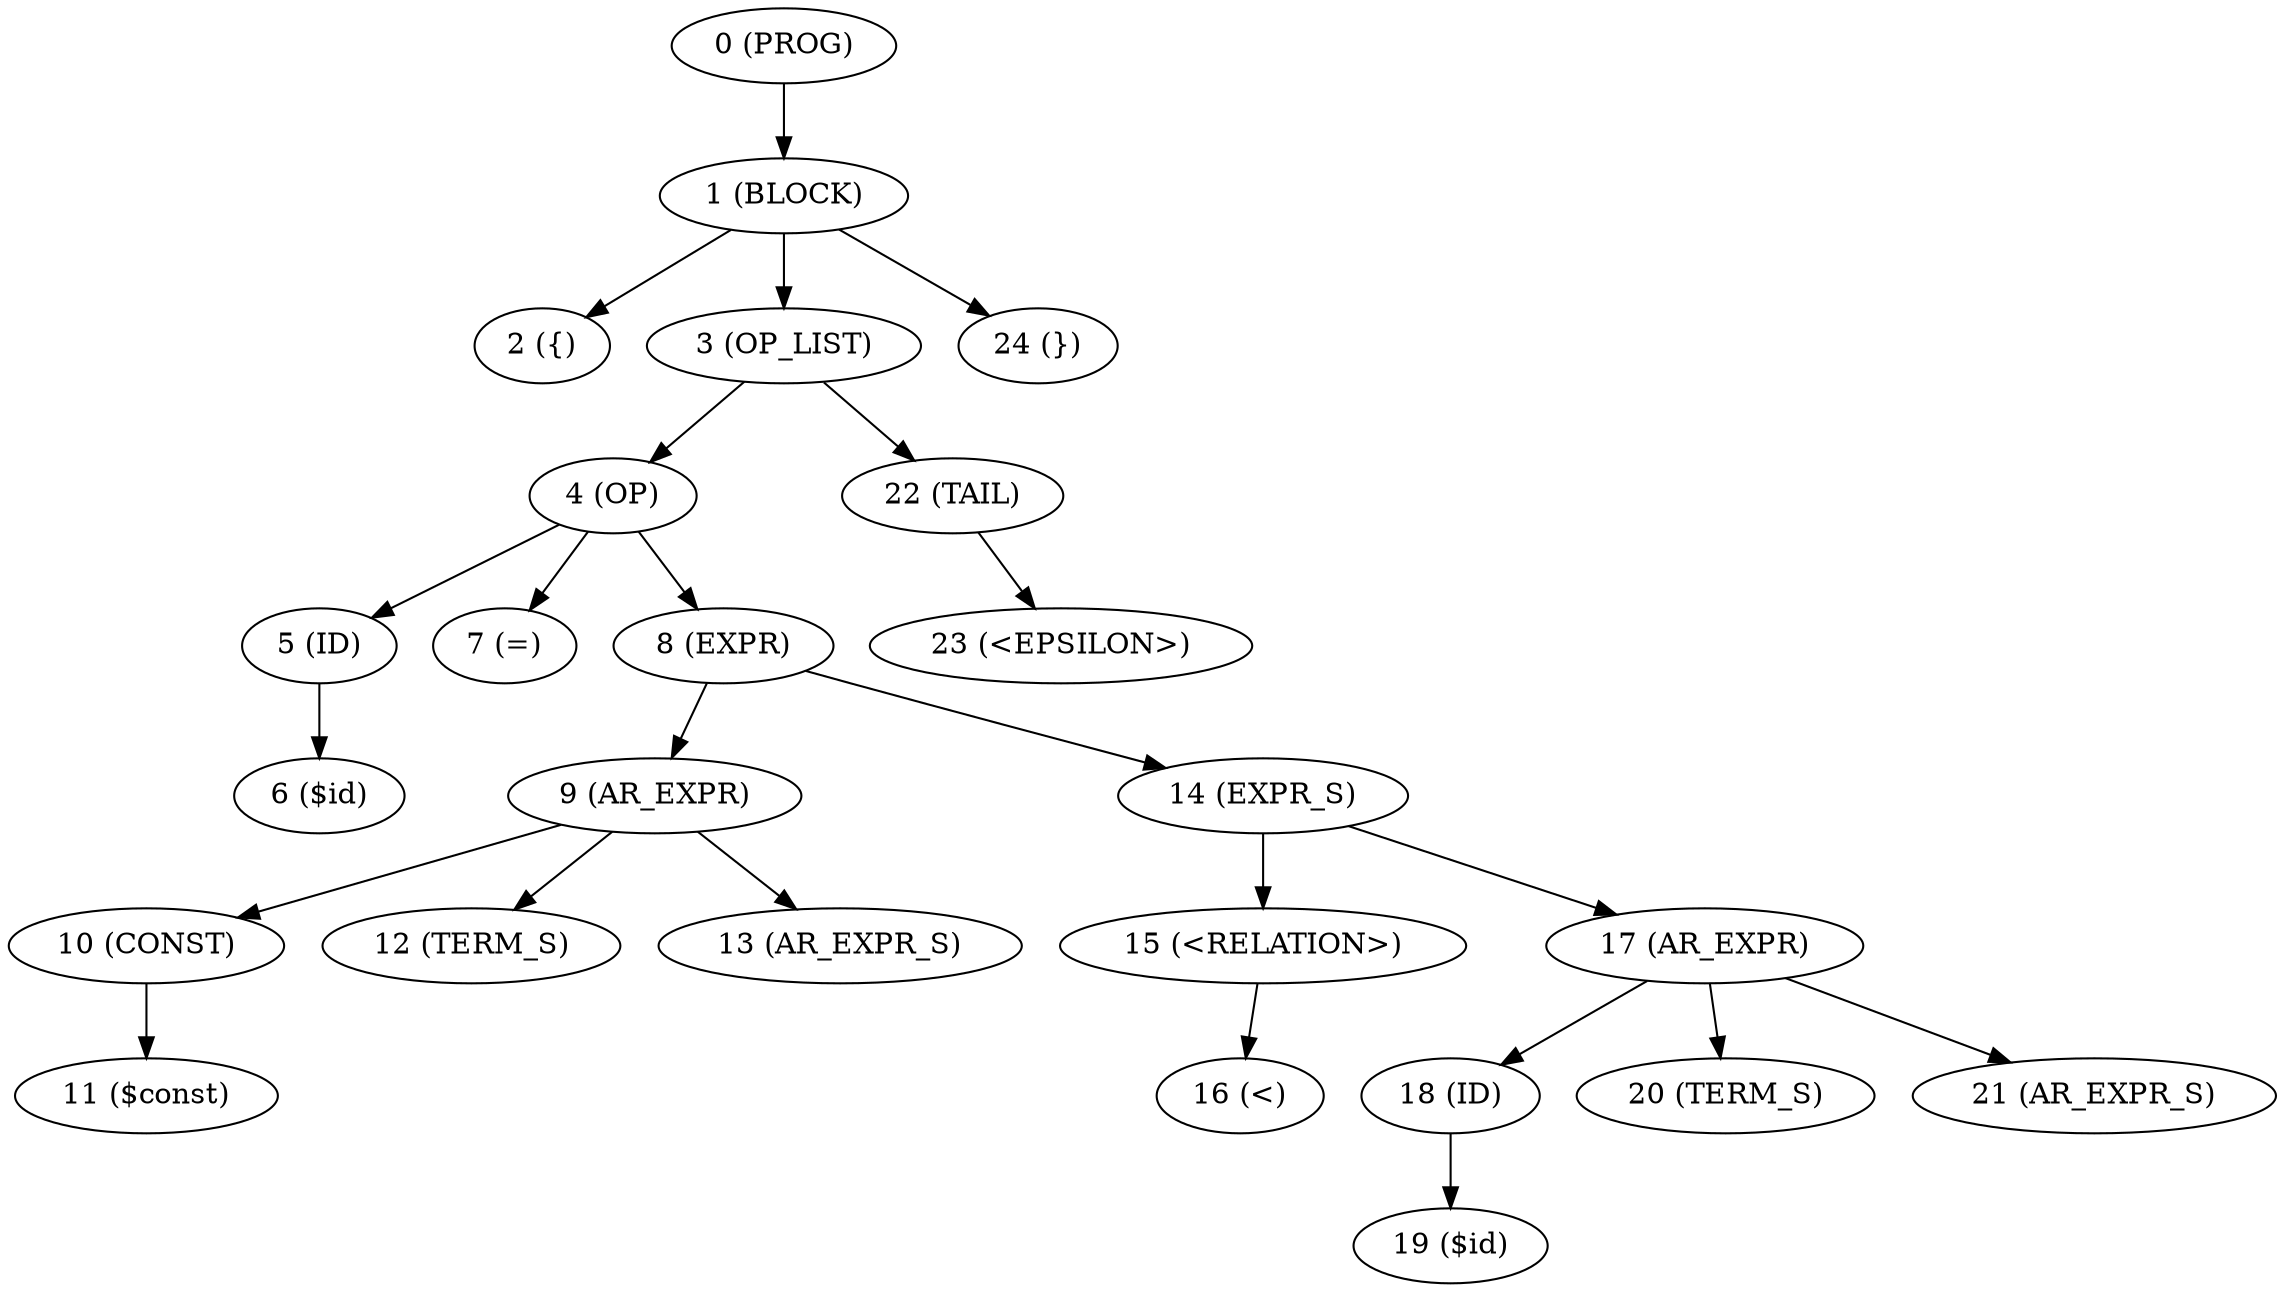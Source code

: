 digraph {
"0 (PROG)" -> "1 (BLOCK)" [label=""]
"1 (BLOCK)" -> "2 ({)" [label=""]
"1 (BLOCK)" -> "3 (OP_LIST)" [label=""]
"1 (BLOCK)" -> "24 (})" [label=""]
"2 ({)"
"3 (OP_LIST)" -> "4 (OP)" [label=""]
"3 (OP_LIST)" -> "22 (TAIL)" [label=""]
"4 (OP)" -> "5 (ID)" [label=""]
"4 (OP)" -> "7 (=)" [label=""]
"4 (OP)" -> "8 (EXPR)" [label=""]
"5 (ID)" -> "6 ($id)" [label=""]
"6 ($id)"
"7 (=)"
"8 (EXPR)" -> "9 (AR_EXPR)" [label=""]
"8 (EXPR)" -> "14 (EXPR_S)" [label=""]
"9 (AR_EXPR)" -> "10 (CONST)" [label=""]
"9 (AR_EXPR)" -> "12 (TERM_S)" [label=""]
"9 (AR_EXPR)" -> "13 (AR_EXPR_S)" [label=""]
"10 (CONST)" -> "11 ($const)" [label=""]
"11 ($const)"
"12 (TERM_S)"
"13 (AR_EXPR_S)"
"14 (EXPR_S)" -> "15 (<RELATION>)" [label=""]
"14 (EXPR_S)" -> "17 (AR_EXPR)" [label=""]
"15 (<RELATION>)" -> "16 (<)" [label=""]
"16 (<)"
"17 (AR_EXPR)" -> "18 (ID)" [label=""]
"17 (AR_EXPR)" -> "20 (TERM_S)" [label=""]
"17 (AR_EXPR)" -> "21 (AR_EXPR_S)" [label=""]
"18 (ID)" -> "19 ($id)" [label=""]
"19 ($id)"
"20 (TERM_S)"
"21 (AR_EXPR_S)"
"22 (TAIL)" -> "23 (<EPSILON>)" [label=""]
"23 (<EPSILON>)"
"24 (})"
}

